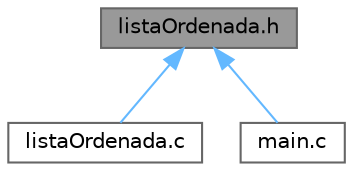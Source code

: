 digraph "listaOrdenada.h"
{
 // LATEX_PDF_SIZE
  bgcolor="transparent";
  edge [fontname=Helvetica,fontsize=10,labelfontname=Helvetica,labelfontsize=10];
  node [fontname=Helvetica,fontsize=10,shape=box,height=0.2,width=0.4];
  Node1 [id="Node000001",label="listaOrdenada.h",height=0.2,width=0.4,color="gray40", fillcolor="grey60", style="filled", fontcolor="black",tooltip="Definição das estruturas e escopo de funções utilizadas na implementação da lista ordenada."];
  Node1 -> Node2 [id="edge1_Node000001_Node000002",dir="back",color="steelblue1",style="solid",tooltip=" "];
  Node2 [id="Node000002",label="listaOrdenada.c",height=0.2,width=0.4,color="grey40", fillcolor="white", style="filled",URL="$listaOrdenada_8c.html",tooltip="Implementeção das funções utilizadas pela lista ordenada."];
  Node1 -> Node3 [id="edge2_Node000001_Node000003",dir="back",color="steelblue1",style="solid",tooltip=" "];
  Node3 [id="Node000003",label="main.c",height=0.2,width=0.4,color="grey40", fillcolor="white", style="filled",URL="$main_8c.html",tooltip="Implementação do jogo Torre de Hanoi."];
}
